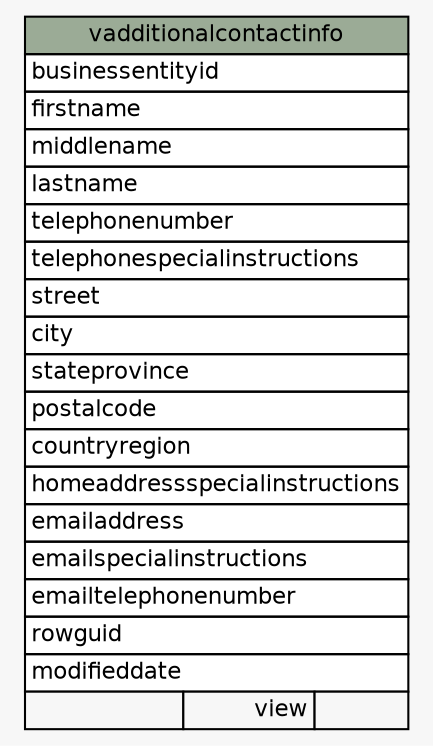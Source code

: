 // dot 2.40.1 on Linux 5.4.0-51-generic
// SchemaSpy rev 590
digraph "vadditionalcontactinfo" {
  graph [
    rankdir="RL"
    bgcolor="#f7f7f7"
    nodesep="0.18"
    ranksep="0.46"
    fontname="Helvetica"
    fontsize="11"
  ];
  node [
    fontname="Helvetica"
    fontsize="11"
    shape="plaintext"
  ];
  edge [
    arrowsize="0.8"
  ];
  "vadditionalcontactinfo" [
    label=<
    <TABLE BORDER="0" CELLBORDER="1" CELLSPACING="0" BGCOLOR="#ffffff">
      <TR><TD COLSPAN="3" BGCOLOR="#9bab96" ALIGN="CENTER">vadditionalcontactinfo</TD></TR>
      <TR><TD PORT="businessentityid" COLSPAN="3" ALIGN="LEFT">businessentityid</TD></TR>
      <TR><TD PORT="firstname" COLSPAN="3" ALIGN="LEFT">firstname</TD></TR>
      <TR><TD PORT="middlename" COLSPAN="3" ALIGN="LEFT">middlename</TD></TR>
      <TR><TD PORT="lastname" COLSPAN="3" ALIGN="LEFT">lastname</TD></TR>
      <TR><TD PORT="telephonenumber" COLSPAN="3" ALIGN="LEFT">telephonenumber</TD></TR>
      <TR><TD PORT="telephonespecialinstructions" COLSPAN="3" ALIGN="LEFT">telephonespecialinstructions</TD></TR>
      <TR><TD PORT="street" COLSPAN="3" ALIGN="LEFT">street</TD></TR>
      <TR><TD PORT="city" COLSPAN="3" ALIGN="LEFT">city</TD></TR>
      <TR><TD PORT="stateprovince" COLSPAN="3" ALIGN="LEFT">stateprovince</TD></TR>
      <TR><TD PORT="postalcode" COLSPAN="3" ALIGN="LEFT">postalcode</TD></TR>
      <TR><TD PORT="countryregion" COLSPAN="3" ALIGN="LEFT">countryregion</TD></TR>
      <TR><TD PORT="homeaddressspecialinstructions" COLSPAN="3" ALIGN="LEFT">homeaddressspecialinstructions</TD></TR>
      <TR><TD PORT="emailaddress" COLSPAN="3" ALIGN="LEFT">emailaddress</TD></TR>
      <TR><TD PORT="emailspecialinstructions" COLSPAN="3" ALIGN="LEFT">emailspecialinstructions</TD></TR>
      <TR><TD PORT="emailtelephonenumber" COLSPAN="3" ALIGN="LEFT">emailtelephonenumber</TD></TR>
      <TR><TD PORT="rowguid" COLSPAN="3" ALIGN="LEFT">rowguid</TD></TR>
      <TR><TD PORT="modifieddate" COLSPAN="3" ALIGN="LEFT">modifieddate</TD></TR>
      <TR><TD ALIGN="LEFT" BGCOLOR="#f7f7f7">  </TD><TD ALIGN="RIGHT" BGCOLOR="#f7f7f7">view</TD><TD ALIGN="RIGHT" BGCOLOR="#f7f7f7">  </TD></TR>
    </TABLE>>
    URL="tables/vadditionalcontactinfo.html"
    tooltip="vadditionalcontactinfo"
  ];
}
